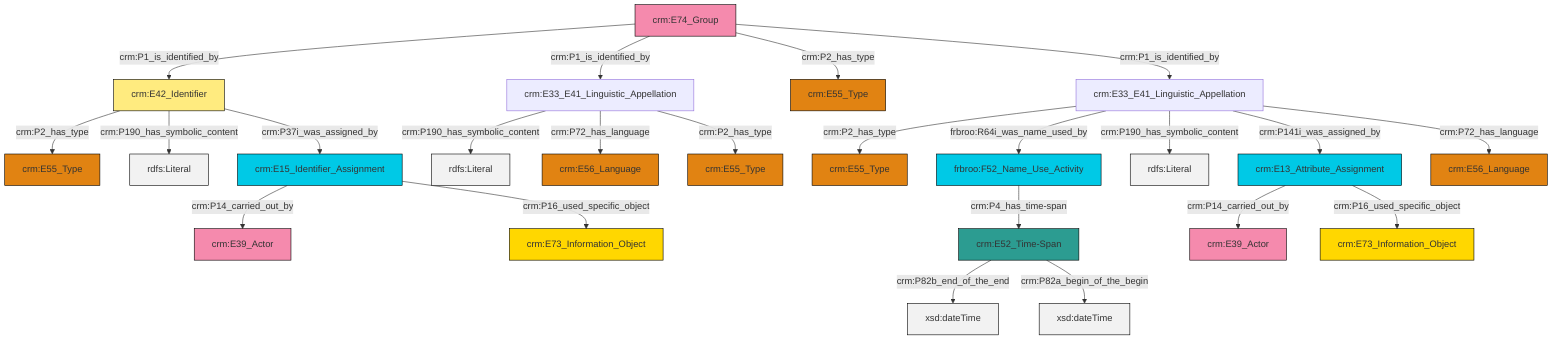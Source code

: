 graph TD
classDef Literal fill:#f2f2f2,stroke:#000000;
classDef CRM_Entity fill:#FFFFFF,stroke:#000000;
classDef Temporal_Entity fill:#00C9E6, stroke:#000000;
classDef Type fill:#E18312, stroke:#000000;
classDef Time-Span fill:#2C9C91, stroke:#000000;
classDef Appellation fill:#FFEB7F, stroke:#000000;
classDef Place fill:#008836, stroke:#000000;
classDef Persistent_Item fill:#B266B2, stroke:#000000;
classDef Conceptual_Object fill:#FFD700, stroke:#000000;
classDef Physical_Thing fill:#D2B48C, stroke:#000000;
classDef Actor fill:#f58aad, stroke:#000000;
classDef PC_Classes fill:#4ce600, stroke:#000000;
classDef Multi fill:#cccccc,stroke:#000000;

0["crm:E33_E41_Linguistic_Appellation"]:::Default -->|crm:P2_has_type| 1["crm:E55_Type"]:::Type
0["crm:E33_E41_Linguistic_Appellation"]:::Default -->|frbroo:R64i_was_name_used_by| 4["frbroo:F52_Name_Use_Activity"]:::Temporal_Entity
5["crm:E13_Attribute_Assignment"]:::Temporal_Entity -->|crm:P14_carried_out_by| 6["crm:E39_Actor"]:::Actor
0["crm:E33_E41_Linguistic_Appellation"]:::Default -->|crm:P190_has_symbolic_content| 14[rdfs:Literal]:::Literal
15["crm:E33_E41_Linguistic_Appellation"]:::Default -->|crm:P190_has_symbolic_content| 16[rdfs:Literal]:::Literal
0["crm:E33_E41_Linguistic_Appellation"]:::Default -->|crm:P141i_was_assigned_by| 5["crm:E13_Attribute_Assignment"]:::Temporal_Entity
9["crm:E74_Group"]:::Actor -->|crm:P1_is_identified_by| 21["crm:E42_Identifier"]:::Appellation
9["crm:E74_Group"]:::Actor -->|crm:P1_is_identified_by| 15["crm:E33_E41_Linguistic_Appellation"]:::Default
4["frbroo:F52_Name_Use_Activity"]:::Temporal_Entity -->|crm:P4_has_time-span| 23["crm:E52_Time-Span"]:::Time-Span
11["crm:E15_Identifier_Assignment"]:::Temporal_Entity -->|crm:P14_carried_out_by| 17["crm:E39_Actor"]:::Actor
0["crm:E33_E41_Linguistic_Appellation"]:::Default -->|crm:P72_has_language| 25["crm:E56_Language"]:::Type
21["crm:E42_Identifier"]:::Appellation -->|crm:P2_has_type| 26["crm:E55_Type"]:::Type
15["crm:E33_E41_Linguistic_Appellation"]:::Default -->|crm:P72_has_language| 27["crm:E56_Language"]:::Type
9["crm:E74_Group"]:::Actor -->|crm:P2_has_type| 7["crm:E55_Type"]:::Type
23["crm:E52_Time-Span"]:::Time-Span -->|crm:P82b_end_of_the_end| 32[xsd:dateTime]:::Literal
23["crm:E52_Time-Span"]:::Time-Span -->|crm:P82a_begin_of_the_begin| 33[xsd:dateTime]:::Literal
9["crm:E74_Group"]:::Actor -->|crm:P1_is_identified_by| 0["crm:E33_E41_Linguistic_Appellation"]:::Default
5["crm:E13_Attribute_Assignment"]:::Temporal_Entity -->|crm:P16_used_specific_object| 19["crm:E73_Information_Object"]:::Conceptual_Object
21["crm:E42_Identifier"]:::Appellation -->|crm:P190_has_symbolic_content| 34[rdfs:Literal]:::Literal
15["crm:E33_E41_Linguistic_Appellation"]:::Default -->|crm:P2_has_type| 2["crm:E55_Type"]:::Type
11["crm:E15_Identifier_Assignment"]:::Temporal_Entity -->|crm:P16_used_specific_object| 36["crm:E73_Information_Object"]:::Conceptual_Object
21["crm:E42_Identifier"]:::Appellation -->|crm:P37i_was_assigned_by| 11["crm:E15_Identifier_Assignment"]:::Temporal_Entity